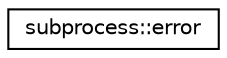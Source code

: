 digraph "Graphical Class Hierarchy"
{
  edge [fontname="Helvetica",fontsize="10",labelfontname="Helvetica",labelfontsize="10"];
  node [fontname="Helvetica",fontsize="10",shape=record];
  rankdir="LR";
  Node0 [label="subprocess::error",height=0.2,width=0.4,color="black", fillcolor="white", style="filled",URL="$structsubprocess_1_1error.html"];
}
